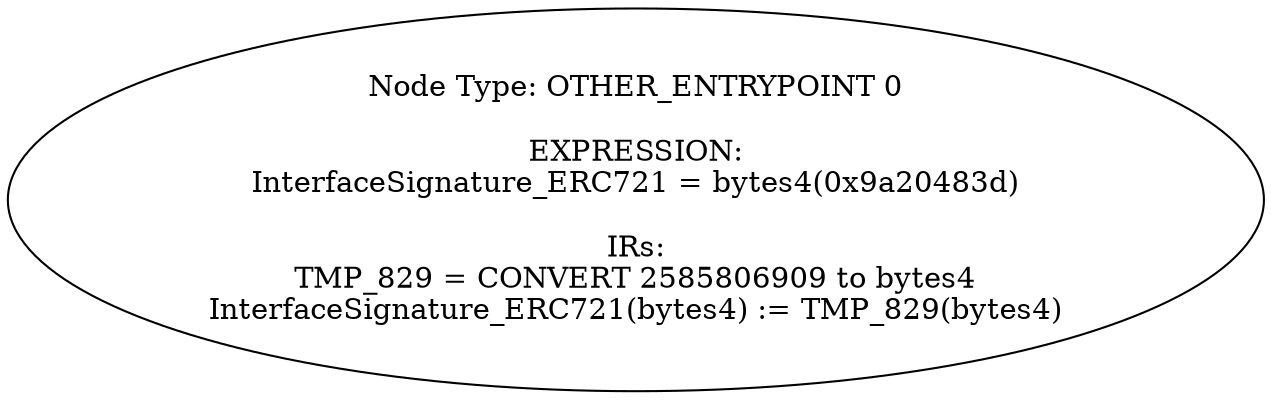 digraph{
0[label="Node Type: OTHER_ENTRYPOINT 0

EXPRESSION:
InterfaceSignature_ERC721 = bytes4(0x9a20483d)

IRs:
TMP_829 = CONVERT 2585806909 to bytes4
InterfaceSignature_ERC721(bytes4) := TMP_829(bytes4)"];
}

